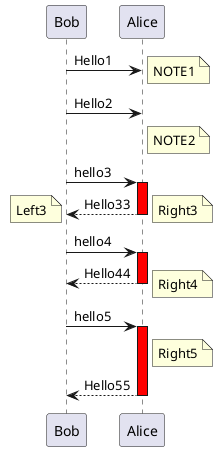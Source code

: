 {
  "sha1": "3azlbfnqmh27f1s828gqnyinqo6go8p",
  "insertion": {
    "when": "2024-05-30T20:48:20.222Z",
    "url": "http://forum.plantuml.net/8612/teoz-wrong-note-position-after-array",
    "user": "plantuml@gmail.com"
  }
}
@startuml
!pragma teoz true
participant Bob
participant Alice

note right of Alice: NOTE1
& Bob -> Alice : Hello1

Bob -> Alice : Hello2
/ note right of Alice: NOTE2


Bob -> Alice ++ #red: hello3
return Hello33
note right: Right3
note left: Left3


'This doesn't work:
Bob -> Alice ++ #red: hello4
note right of Alice: Right4
& return Hello44

Bob -> Alice ++ #red: hello5
note right of Alice: Right5
return Hello55

@enduml
